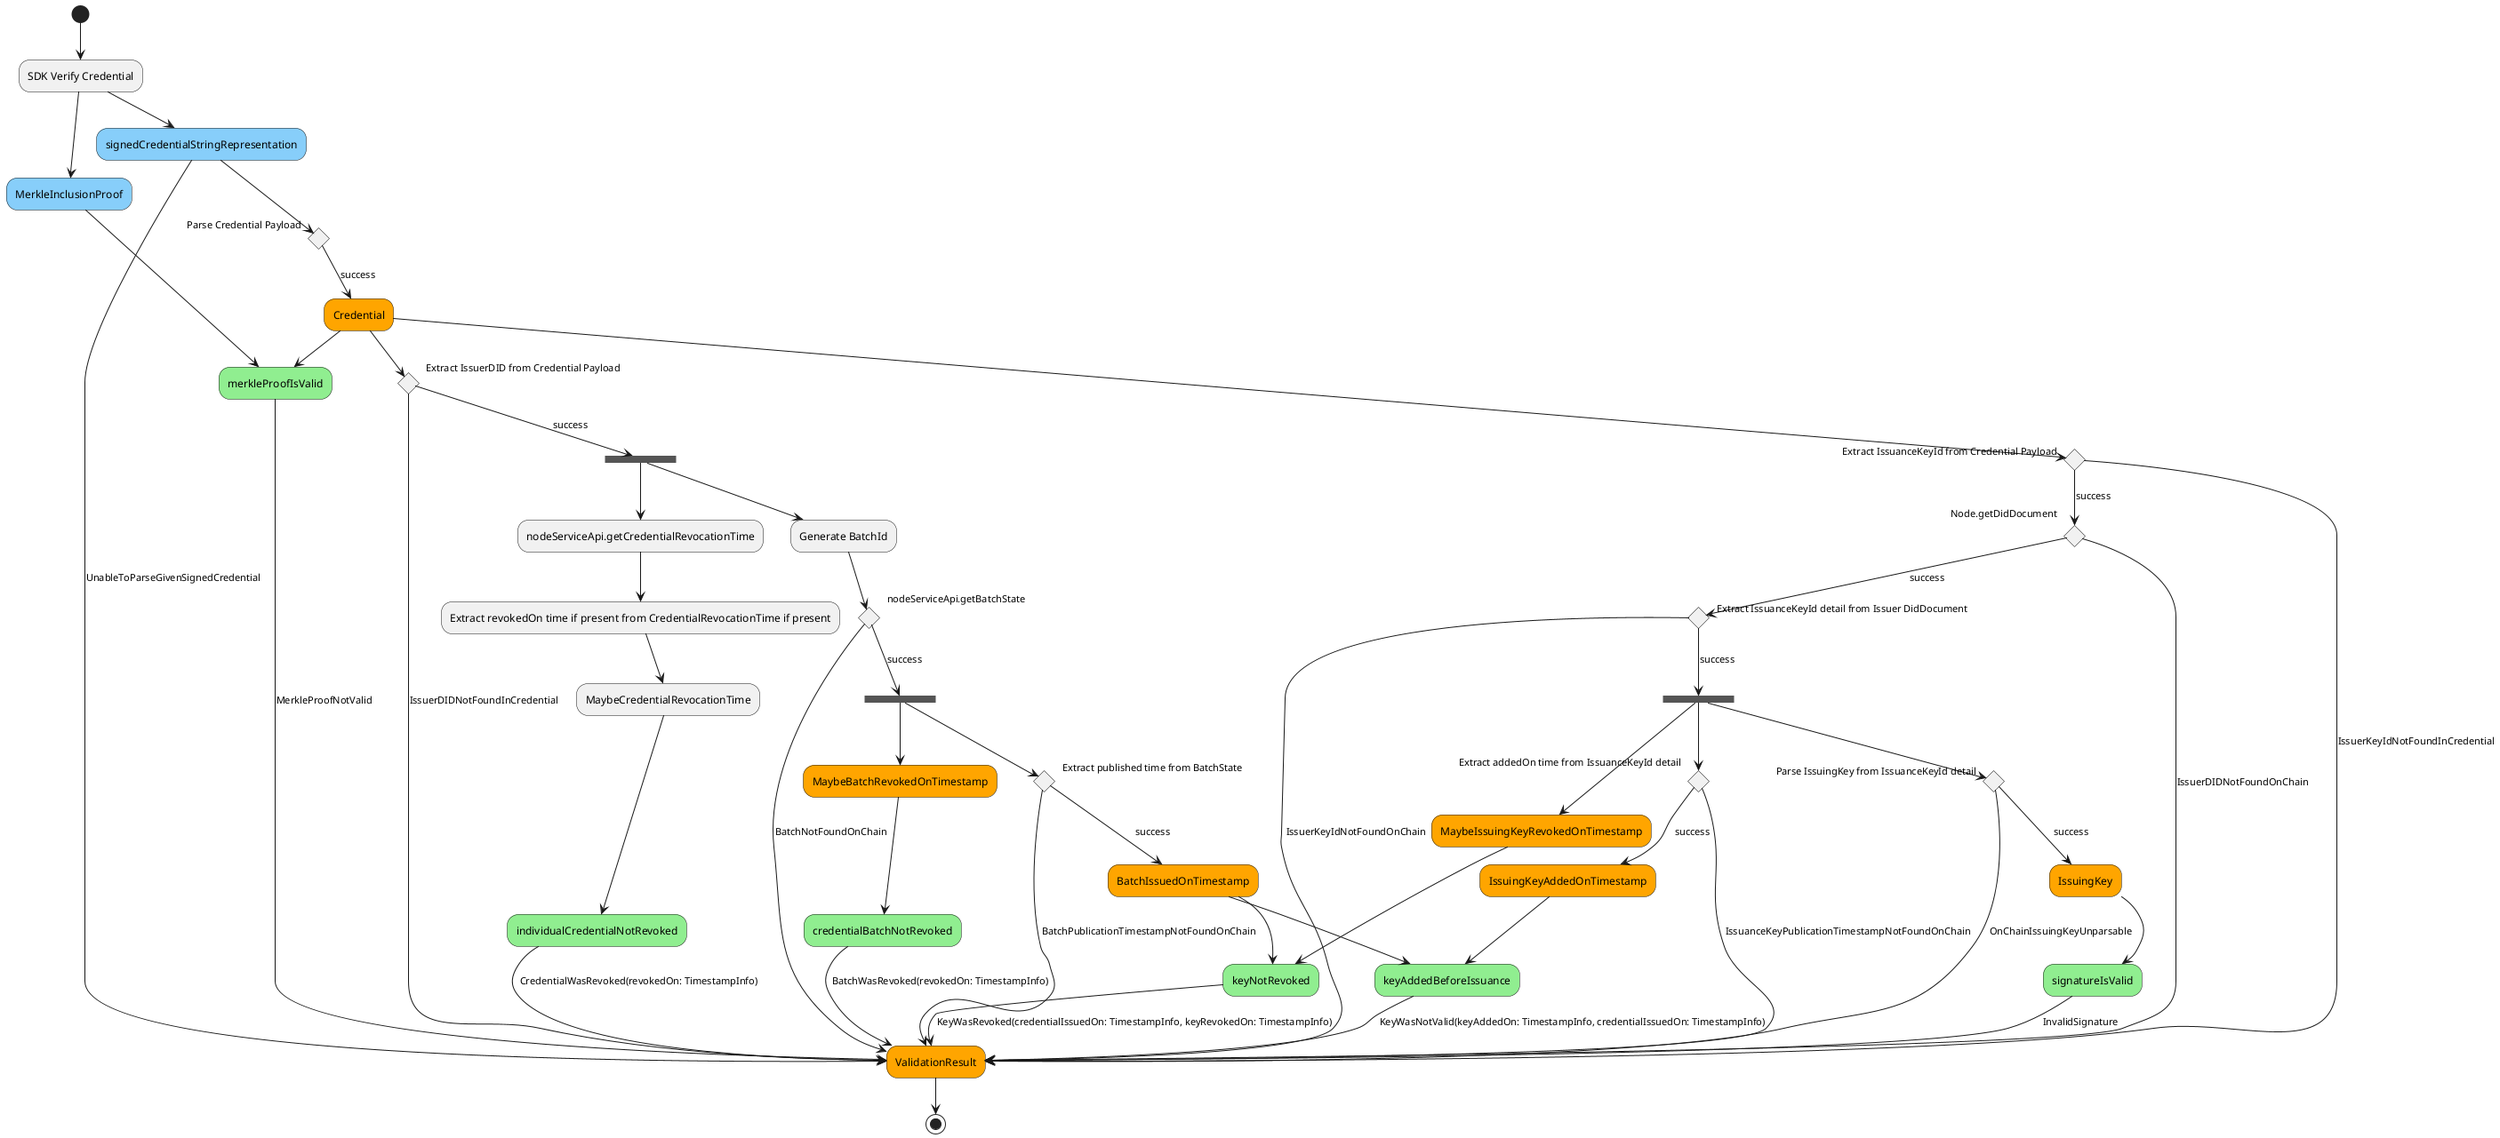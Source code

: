 @startuml
(*) --> "SDK Verify Credential"
"SDK Verify Credential" --> "MerkleInclusionProof" #LightSkyBlue
"SDK Verify Credential" --> "signedCredentialStringRepresentation" #LightSkyBlue
if "Parse Credential Payload" then
    signedCredentialStringRepresentation -->[UnableToParseGivenSignedCredential] "ValidationResult"
else
    -->[success] "Credential" #Orange
    "Credential" --> if "Extract IssuanceKeyId from Credential Payload" then
        -->[IssuerKeyIdNotFoundInCredential] "ValidationResult"
    else
        -->[success] if "Node.getDidDocument" then
            -->[IssuerDIDNotFoundOnChain] "ValidationResult"
        else
            -->[success] if "Extract IssuanceKeyId detail from Issuer DidDocument" then
                -->[IssuerKeyIdNotFoundOnChain] "ValidationResult"
            else
                -->[success] === q ===
                === q === --> if "Parse IssuingKey from IssuanceKeyId detail" then
                    -->[OnChainIssuingKeyUnparsable] "ValidationResult"
                else
                    -->[success] "IssuingKey" #Orange
                === q === --> if "Extract addedOn time from IssuanceKeyId detail" then
                    -->[IssuanceKeyPublicationTimestampNotFoundOnChain] "ValidationResult"
                else
                    -->[success] "IssuingKeyAddedOnTimestamp" #Orange
                === q === --> "MaybeIssuingKeyRevokedOnTimestamp" #Orange
    "Credential" --> if "Extract IssuerDID from Credential Payload" then
        -->[IssuerDIDNotFoundInCredential] "ValidationResult"
    else
        -->[success] === d ===
        === d === --> "Generate BatchId"
        if "nodeServiceApi.getBatchState" then
            -->[BatchNotFoundOnChain] "ValidationResult"
        else
            -->[success] === f ===
            === f === --> if "Extract published time from BatchState" then
                -->[BatchPublicationTimestampNotFoundOnChain] "ValidationResult"
            else
                -->[success] "BatchIssuedOnTimestamp" #Orange
            === f === --> "MaybeBatchRevokedOnTimestamp" #Orange


        === d === --> "nodeServiceApi.getCredentialRevocationTime"
        --> "Extract revokedOn time if present from CredentialRevocationTime if present"
        --> "MaybeCredentialRevocationTime"

        "MaybeBatchRevokedOnTimestamp"-->"credentialBatchNotRevoked"
        "IssuingKeyAddedOnTimestamp" --> "keyAddedBeforeIssuance"
        "BatchIssuedOnTimestamp" --> "keyAddedBeforeIssuance"
        "MaybeIssuingKeyRevokedOnTimestamp" --> "keyNotRevoked"
        "BatchIssuedOnTimestamp" --> "keyNotRevoked"
        "IssuingKey" --> "signatureIsValid"
        "MaybeCredentialRevocationTime" --> "individualCredentialNotRevoked"
        "Credential" --> "merkleProofIsValid"
        "MerkleInclusionProof" --> "merkleProofIsValid"

        "credentialBatchNotRevoked" #LightGreen --> [BatchWasRevoked(revokedOn: TimestampInfo)] "ValidationResult"
        "keyAddedBeforeIssuance" #LightGreen --> [KeyWasNotValid(keyAddedOn: TimestampInfo, credentialIssuedOn: TimestampInfo)] "ValidationResult"
        "keyNotRevoked" #LightGreen --> [KeyWasRevoked(credentialIssuedOn: TimestampInfo, keyRevokedOn: TimestampInfo)] "ValidationResult"
        "signatureIsValid" #LightGreen --> [InvalidSignature] "ValidationResult"
        "individualCredentialNotRevoked" #LightGreen -->[CredentialWasRevoked(revokedOn: TimestampInfo)] "ValidationResult"
        "merkleProofIsValid" #LightGreen -->[MerkleProofNotValid] "ValidationResult"

        "ValidationResult" #Orange --> (*)

@enduml